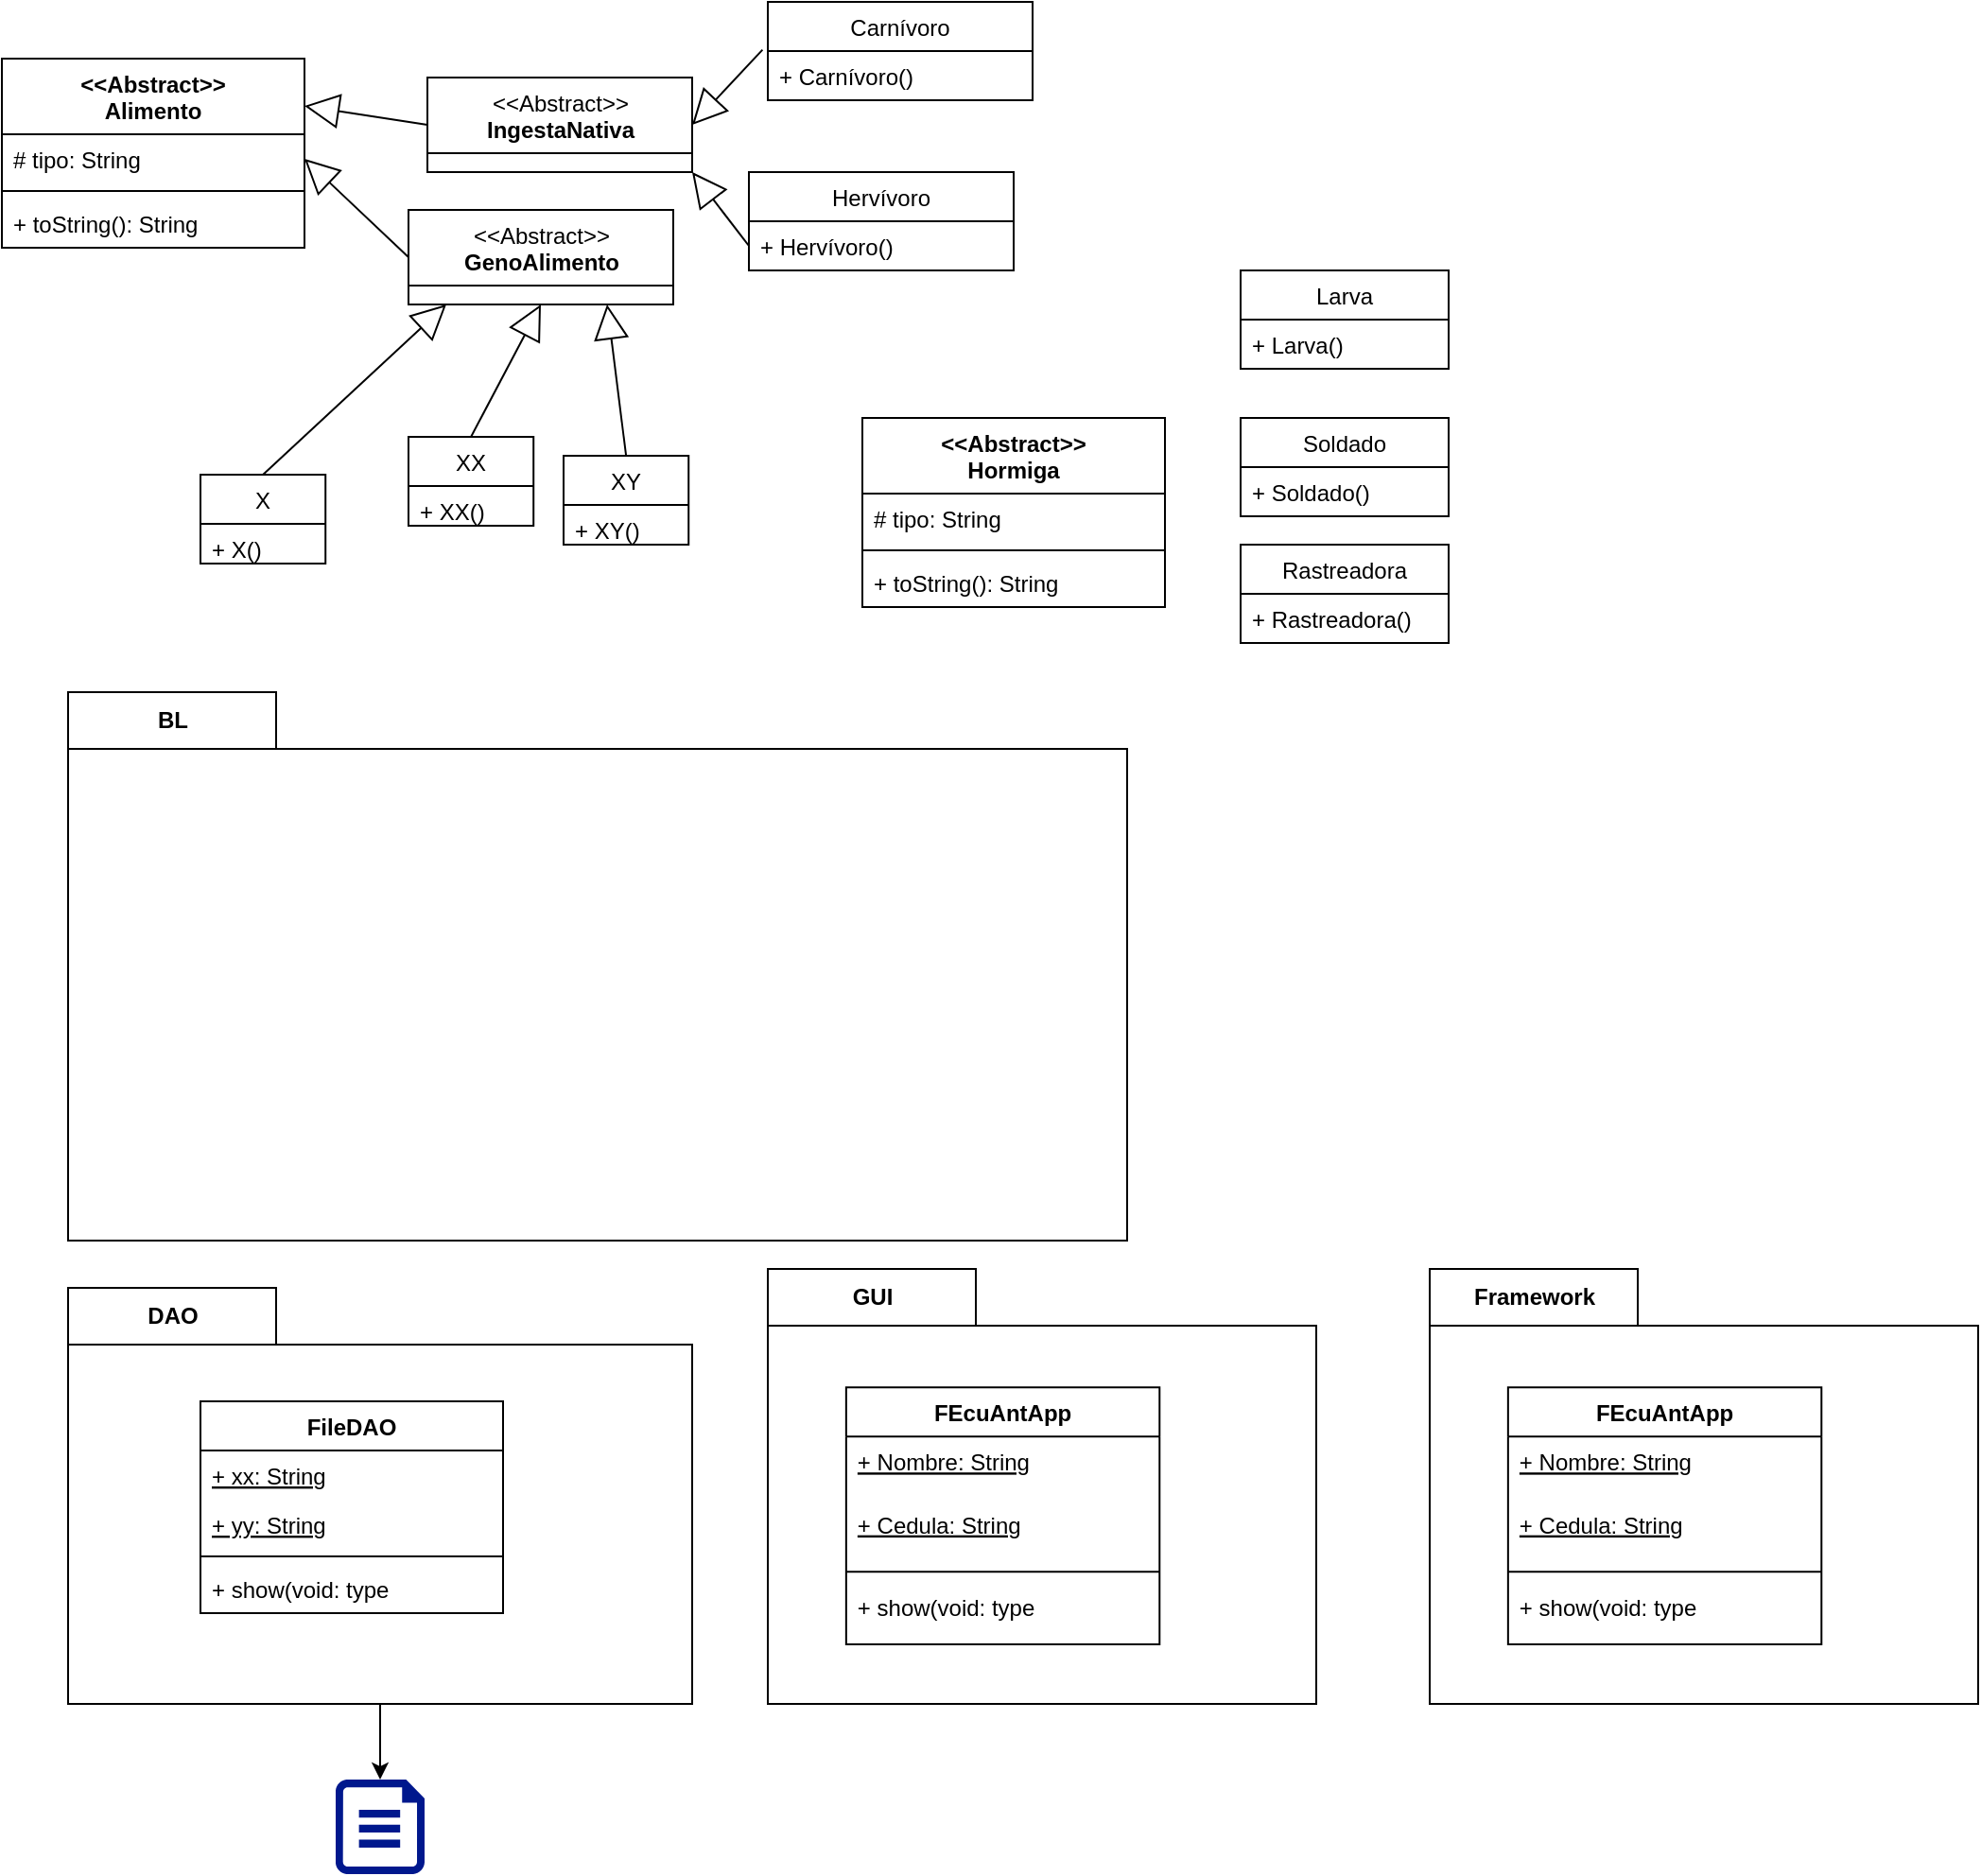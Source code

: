 <mxfile>
    <diagram id="EXOHL5ytrKt4WTGLLRlm" name="Page-1">
        <mxGraphModel dx="1087" dy="623" grid="1" gridSize="10" guides="1" tooltips="1" connect="1" arrows="1" fold="1" page="1" pageScale="1" pageWidth="850" pageHeight="1100" math="0" shadow="0">
            <root>
                <mxCell id="0"/>
                <mxCell id="1" parent="0"/>
                <mxCell id="6" value="BL" style="shape=folder;fontStyle=1;tabWidth=110;tabHeight=30;tabPosition=left;html=1;boundedLbl=1;labelInHeader=1;container=1;collapsible=0;" vertex="1" parent="1">
                    <mxGeometry x="50" y="405" width="560" height="290" as="geometry"/>
                </mxCell>
                <mxCell id="7" value="" style="html=1;strokeColor=none;resizeWidth=1;resizeHeight=1;fillColor=none;part=1;connectable=0;allowArrows=0;deletable=0;" vertex="1" parent="6">
                    <mxGeometry width="560" height="16.111" relative="1" as="geometry">
                        <mxPoint y="10" as="offset"/>
                    </mxGeometry>
                </mxCell>
                <mxCell id="4" value="GUI" style="shape=folder;fontStyle=1;tabWidth=110;tabHeight=30;tabPosition=left;html=1;boundedLbl=1;labelInHeader=1;container=1;collapsible=0;" vertex="1" parent="1">
                    <mxGeometry x="420" y="710" width="290" height="230" as="geometry"/>
                </mxCell>
                <mxCell id="5" value="" style="html=1;strokeColor=none;resizeWidth=1;resizeHeight=1;fillColor=none;part=1;connectable=0;allowArrows=0;deletable=0;" vertex="1" parent="4">
                    <mxGeometry width="290" height="161" relative="1" as="geometry">
                        <mxPoint y="30" as="offset"/>
                    </mxGeometry>
                </mxCell>
                <mxCell id="16" value="FEcuAntApp" style="swimlane;fontStyle=1;align=center;verticalAlign=top;childLayout=stackLayout;horizontal=1;startSize=26;horizontalStack=0;resizeParent=1;resizeParentMax=0;resizeLast=0;collapsible=1;marginBottom=0;" vertex="1" parent="4">
                    <mxGeometry x="41.429" y="62.611" width="165.714" height="135.889" as="geometry"/>
                </mxCell>
                <mxCell id="17" value="+ Nombre: String" style="text;strokeColor=none;fillColor=none;align=left;verticalAlign=top;spacingLeft=4;spacingRight=4;overflow=hidden;rotatable=0;points=[[0,0.5],[1,0.5]];portConstraint=eastwest;fontStyle=4" vertex="1" parent="16">
                    <mxGeometry y="26" width="165.714" height="33.222" as="geometry"/>
                </mxCell>
                <mxCell id="20" value="+ Cedula: String" style="text;strokeColor=none;fillColor=none;align=left;verticalAlign=top;spacingLeft=4;spacingRight=4;overflow=hidden;rotatable=0;points=[[0,0.5],[1,0.5]];portConstraint=eastwest;fontStyle=4" vertex="1" parent="16">
                    <mxGeometry y="59.222" width="165.714" height="33.222" as="geometry"/>
                </mxCell>
                <mxCell id="18" value="" style="line;strokeWidth=1;fillColor=none;align=left;verticalAlign=middle;spacingTop=-1;spacingLeft=3;spacingRight=3;rotatable=0;labelPosition=right;points=[];portConstraint=eastwest;strokeColor=inherit;" vertex="1" parent="16">
                    <mxGeometry y="92.444" width="165.714" height="10.222" as="geometry"/>
                </mxCell>
                <mxCell id="19" value="+ show(void: type" style="text;strokeColor=none;fillColor=none;align=left;verticalAlign=top;spacingLeft=4;spacingRight=4;overflow=hidden;rotatable=0;points=[[0,0.5],[1,0.5]];portConstraint=eastwest;" vertex="1" parent="16">
                    <mxGeometry y="102.667" width="165.714" height="33.222" as="geometry"/>
                </mxCell>
                <mxCell id="11" style="edgeStyle=none;html=1;" edge="1" parent="1" source="8" target="10">
                    <mxGeometry relative="1" as="geometry"/>
                </mxCell>
                <mxCell id="8" value="DAO" style="shape=folder;fontStyle=1;tabWidth=110;tabHeight=30;tabPosition=left;html=1;boundedLbl=1;labelInHeader=1;container=1;collapsible=0;" vertex="1" parent="1">
                    <mxGeometry x="50" y="720" width="330" height="220" as="geometry"/>
                </mxCell>
                <mxCell id="9" value="&lt;span style=&quot;color: rgba(0, 0, 0, 0); font-family: monospace; font-size: 0px; text-align: start;&quot;&gt;%3CmxGraphModel%3E%3Croot%3E%3CmxCell%20id%3D%220%22%2F%3E%3CmxCell%20id%3D%221%22%20parent%3D%220%22%2F%3E%3CmxCell%20id%3D%222%22%20value%3D%22FEcuAntApp%22%20style%3D%22swimlane%3BfontStyle%3D1%3Balign%3Dcenter%3BverticalAlign%3Dtop%3BchildLayout%3DstackLayout%3Bhorizontal%3D1%3BstartSize%3D26%3BhorizontalStack%3D0%3BresizeParent%3D1%3BresizeParentMax%3D0%3BresizeLast%3D0%3Bcollapsible%3D1%3BmarginBottom%3D0%3B%22%20vertex%3D%221%22%20parent%3D%221%22%3E%3CmxGeometry%20x%3D%22100%22%20y%3D%22309%22%20width%3D%22160%22%20height%3D%22112%22%20as%3D%22geometry%22%2F%3E%3C%2FmxCell%3E%3CmxCell%20id%3D%223%22%20value%3D%22%2B%20Nombre%3A%20String%22%20style%3D%22text%3BstrokeColor%3Dnone%3BfillColor%3Dnone%3Balign%3Dleft%3BverticalAlign%3Dtop%3BspacingLeft%3D4%3BspacingRight%3D4%3Boverflow%3Dhidden%3Brotatable%3D0%3Bpoints%3D%5B%5B0%2C0.5%5D%2C%5B1%2C0.5%5D%5D%3BportConstraint%3Deastwest%3BfontStyle%3D4%22%20vertex%3D%221%22%20parent%3D%222%22%3E%3CmxGeometry%20y%3D%2226%22%20width%3D%22160%22%20height%3D%2226%22%20as%3D%22geometry%22%2F%3E%3C%2FmxCell%3E%3CmxCell%20id%3D%224%22%20value%3D%22%2B%20Cedula%3A%20String%22%20style%3D%22text%3BstrokeColor%3Dnone%3BfillColor%3Dnone%3Balign%3Dleft%3BverticalAlign%3Dtop%3BspacingLeft%3D4%3BspacingRight%3D4%3Boverflow%3Dhidden%3Brotatable%3D0%3Bpoints%3D%5B%5B0%2C0.5%5D%2C%5B1%2C0.5%5D%5D%3BportConstraint%3Deastwest%3BfontStyle%3D4%22%20vertex%3D%221%22%20parent%3D%222%22%3E%3CmxGeometry%20y%3D%2252%22%20width%3D%22160%22%20height%3D%2226%22%20as%3D%22geometry%22%2F%3E%3C%2FmxCell%3E%3CmxCell%20id%3D%225%22%20value%3D%22%22%20style%3D%22line%3BstrokeWidth%3D1%3BfillColor%3Dnone%3Balign%3Dleft%3BverticalAlign%3Dmiddle%3BspacingTop%3D-1%3BspacingLeft%3D3%3BspacingRight%3D3%3Brotatable%3D0%3BlabelPosition%3Dright%3Bpoints%3D%5B%5D%3BportConstraint%3Deastwest%3BstrokeColor%3Dinherit%3B%22%20vertex%3D%221%22%20parent%3D%222%22%3E%3CmxGeometry%20y%3D%2278%22%20width%3D%22160%22%20height%3D%228%22%20as%3D%22geometry%22%2F%3E%3C%2FmxCell%3E%3CmxCell%20id%3D%226%22%20value%3D%22%2B%20show(void%3A%20type%22%20style%3D%22text%3BstrokeColor%3Dnone%3BfillColor%3Dnone%3Balign%3Dleft%3BverticalAlign%3Dtop%3BspacingLeft%3D4%3BspacingRight%3D4%3Boverflow%3Dhidden%3Brotatable%3D0%3Bpoints%3D%5B%5B0%2C0.5%5D%2C%5B1%2C0.5%5D%5D%3BportConstraint%3Deastwest%3B%22%20vertex%3D%221%22%20parent%3D%222%22%3E%3CmxGeometry%20y%3D%2286%22%20width%3D%22160%22%20height%3D%2226%22%20as%3D%22geometry%22%2F%3E%3C%2FmxCell%3E%3C%2Froot%3E%3C%2FmxGraphModel%3E&lt;/span&gt;" style="html=1;strokeColor=none;resizeWidth=1;resizeHeight=1;fillColor=none;part=1;connectable=0;allowArrows=0;deletable=0;" vertex="1" parent="8">
                    <mxGeometry width="330.0" height="154" relative="1" as="geometry">
                        <mxPoint y="30" as="offset"/>
                    </mxGeometry>
                </mxCell>
                <mxCell id="26" value="FileDAO" style="swimlane;fontStyle=1;align=center;verticalAlign=top;childLayout=stackLayout;horizontal=1;startSize=26;horizontalStack=0;resizeParent=1;resizeParentMax=0;resizeLast=0;collapsible=1;marginBottom=0;" vertex="1" parent="8">
                    <mxGeometry x="70" y="60" width="160" height="112" as="geometry"/>
                </mxCell>
                <mxCell id="27" value="+ xx: String" style="text;strokeColor=none;fillColor=none;align=left;verticalAlign=top;spacingLeft=4;spacingRight=4;overflow=hidden;rotatable=0;points=[[0,0.5],[1,0.5]];portConstraint=eastwest;fontStyle=4" vertex="1" parent="26">
                    <mxGeometry y="26" width="160" height="26" as="geometry"/>
                </mxCell>
                <mxCell id="28" value="+ yy: String" style="text;strokeColor=none;fillColor=none;align=left;verticalAlign=top;spacingLeft=4;spacingRight=4;overflow=hidden;rotatable=0;points=[[0,0.5],[1,0.5]];portConstraint=eastwest;fontStyle=4" vertex="1" parent="26">
                    <mxGeometry y="52" width="160" height="26" as="geometry"/>
                </mxCell>
                <mxCell id="29" value="" style="line;strokeWidth=1;fillColor=none;align=left;verticalAlign=middle;spacingTop=-1;spacingLeft=3;spacingRight=3;rotatable=0;labelPosition=right;points=[];portConstraint=eastwest;strokeColor=inherit;" vertex="1" parent="26">
                    <mxGeometry y="78" width="160" height="8" as="geometry"/>
                </mxCell>
                <mxCell id="30" value="+ show(void: type" style="text;strokeColor=none;fillColor=none;align=left;verticalAlign=top;spacingLeft=4;spacingRight=4;overflow=hidden;rotatable=0;points=[[0,0.5],[1,0.5]];portConstraint=eastwest;" vertex="1" parent="26">
                    <mxGeometry y="86" width="160" height="26" as="geometry"/>
                </mxCell>
                <mxCell id="10" value="" style="sketch=0;aspect=fixed;pointerEvents=1;shadow=0;dashed=0;html=1;strokeColor=none;labelPosition=center;verticalLabelPosition=bottom;verticalAlign=top;align=center;fillColor=#00188D;shape=mxgraph.azure.file" vertex="1" parent="1">
                    <mxGeometry x="191.5" y="980" width="47" height="50" as="geometry"/>
                </mxCell>
                <mxCell id="48" value="Carnívoro" style="swimlane;fontStyle=0;childLayout=stackLayout;horizontal=1;startSize=26;fillColor=none;horizontalStack=0;resizeParent=1;resizeParentMax=0;resizeLast=0;collapsible=1;marginBottom=0;" vertex="1" parent="1">
                    <mxGeometry x="420" y="40" width="140" height="52" as="geometry"/>
                </mxCell>
                <mxCell id="49" value="+ Carnívoro()" style="text;strokeColor=none;fillColor=none;align=left;verticalAlign=top;spacingLeft=4;spacingRight=4;overflow=hidden;rotatable=0;points=[[0,0.5],[1,0.5]];portConstraint=eastwest;" vertex="1" parent="48">
                    <mxGeometry y="26" width="140" height="26" as="geometry"/>
                </mxCell>
                <mxCell id="52" value="Hervívoro" style="swimlane;fontStyle=0;childLayout=stackLayout;horizontal=1;startSize=26;fillColor=none;horizontalStack=0;resizeParent=1;resizeParentMax=0;resizeLast=0;collapsible=1;marginBottom=0;" vertex="1" parent="1">
                    <mxGeometry x="410" y="130" width="140" height="52" as="geometry"/>
                </mxCell>
                <mxCell id="53" value="+ Hervívoro()" style="text;strokeColor=none;fillColor=none;align=left;verticalAlign=top;spacingLeft=4;spacingRight=4;overflow=hidden;rotatable=0;points=[[0,0.5],[1,0.5]];portConstraint=eastwest;" vertex="1" parent="52">
                    <mxGeometry y="26" width="140" height="26" as="geometry"/>
                </mxCell>
                <mxCell id="63" value="" style="endArrow=block;endSize=16;endFill=0;html=1;exitX=0.5;exitY=0;exitDx=0;exitDy=0;" edge="1" parent="1" source="54">
                    <mxGeometry width="160" relative="1" as="geometry">
                        <mxPoint x="362.5" y="430" as="sourcePoint"/>
                        <mxPoint x="250" y="200" as="targetPoint"/>
                    </mxGeometry>
                </mxCell>
                <mxCell id="66" value="" style="endArrow=block;endSize=16;endFill=0;html=1;exitX=-0.02;exitY=-0.027;exitDx=0;exitDy=0;entryX=1;entryY=0.5;entryDx=0;entryDy=0;exitPerimeter=0;" edge="1" parent="1" source="49" target="39">
                    <mxGeometry width="160" relative="1" as="geometry">
                        <mxPoint x="392.5" y="460" as="sourcePoint"/>
                        <mxPoint x="395" y="400" as="targetPoint"/>
                    </mxGeometry>
                </mxCell>
                <mxCell id="67" value="" style="endArrow=block;endSize=16;endFill=0;html=1;exitX=0;exitY=0.5;exitDx=0;exitDy=0;entryX=1;entryY=1;entryDx=0;entryDy=0;" edge="1" parent="1" source="53" target="39">
                    <mxGeometry width="160" relative="1" as="geometry">
                        <mxPoint x="402.5" y="470" as="sourcePoint"/>
                        <mxPoint x="405" y="410" as="targetPoint"/>
                    </mxGeometry>
                </mxCell>
                <mxCell id="39" value="&amp;lt;&amp;lt;Abstract&amp;gt;&amp;gt;&lt;br&gt;&lt;b&gt;IngestaNativa&lt;/b&gt;" style="swimlane;fontStyle=0;align=center;verticalAlign=top;childLayout=stackLayout;horizontal=1;startSize=40;horizontalStack=0;resizeParent=1;resizeParentMax=0;resizeLast=0;collapsible=0;marginBottom=0;html=1;" vertex="1" parent="1">
                    <mxGeometry x="240" y="80" width="140" height="50" as="geometry"/>
                </mxCell>
                <mxCell id="65" value="" style="endArrow=block;endSize=16;endFill=0;html=1;exitX=0;exitY=0.5;exitDx=0;exitDy=0;entryX=1;entryY=0.25;entryDx=0;entryDy=0;" edge="1" parent="1" source="39" target="32">
                    <mxGeometry width="160" relative="1" as="geometry">
                        <mxPoint x="367.5" y="620" as="sourcePoint"/>
                        <mxPoint x="370" y="560" as="targetPoint"/>
                    </mxGeometry>
                </mxCell>
                <mxCell id="32" value="&lt;&lt;Abstract&gt;&gt;&#10;Alimento" style="swimlane;fontStyle=1;align=center;verticalAlign=top;childLayout=stackLayout;horizontal=1;startSize=40;horizontalStack=0;resizeParent=1;resizeParentMax=0;resizeLast=0;collapsible=1;marginBottom=0;" vertex="1" parent="1">
                    <mxGeometry x="15" y="70" width="160" height="100" as="geometry">
                        <mxRectangle x="70" y="70" width="120" height="40" as="alternateBounds"/>
                    </mxGeometry>
                </mxCell>
                <mxCell id="33" value="# tipo: String" style="text;strokeColor=none;fillColor=none;align=left;verticalAlign=top;spacingLeft=4;spacingRight=4;overflow=hidden;rotatable=0;points=[[0,0.5],[1,0.5]];portConstraint=eastwest;" vertex="1" parent="32">
                    <mxGeometry y="40" width="160" height="26" as="geometry"/>
                </mxCell>
                <mxCell id="34" value="" style="line;strokeWidth=1;fillColor=none;align=left;verticalAlign=middle;spacingTop=-1;spacingLeft=3;spacingRight=3;rotatable=0;labelPosition=right;points=[];portConstraint=eastwest;strokeColor=inherit;" vertex="1" parent="32">
                    <mxGeometry y="66" width="160" height="8" as="geometry"/>
                </mxCell>
                <mxCell id="35" value="+ toString(): String" style="text;strokeColor=none;fillColor=none;align=left;verticalAlign=top;spacingLeft=4;spacingRight=4;overflow=hidden;rotatable=0;points=[[0,0.5],[1,0.5]];portConstraint=eastwest;" vertex="1" parent="32">
                    <mxGeometry y="74" width="160" height="26" as="geometry"/>
                </mxCell>
                <mxCell id="64" value="" style="endArrow=block;endSize=16;endFill=0;html=1;exitX=0;exitY=0.5;exitDx=0;exitDy=0;entryX=1;entryY=0.5;entryDx=0;entryDy=0;" edge="1" parent="1" source="42" target="33">
                    <mxGeometry width="160" relative="1" as="geometry">
                        <mxPoint x="357.5" y="610" as="sourcePoint"/>
                        <mxPoint x="360" y="550" as="targetPoint"/>
                    </mxGeometry>
                </mxCell>
                <mxCell id="42" value="&amp;lt;&amp;lt;Abstract&amp;gt;&amp;gt;&lt;br&gt;&lt;b&gt;GenoAlimento&lt;/b&gt;" style="swimlane;fontStyle=0;align=center;verticalAlign=top;childLayout=stackLayout;horizontal=1;startSize=40;horizontalStack=0;resizeParent=1;resizeParentMax=0;resizeLast=0;collapsible=0;marginBottom=0;html=1;" vertex="1" parent="1">
                    <mxGeometry x="230" y="150" width="140" height="50" as="geometry"/>
                </mxCell>
                <mxCell id="61" value="" style="endArrow=block;endSize=16;endFill=0;html=1;exitX=0.5;exitY=0;exitDx=0;exitDy=0;entryX=0.5;entryY=1;entryDx=0;entryDy=0;" edge="1" parent="1" source="57" target="42">
                    <mxGeometry width="160" relative="1" as="geometry">
                        <mxPoint x="305" y="560" as="sourcePoint"/>
                        <mxPoint x="465" y="560" as="targetPoint"/>
                    </mxGeometry>
                </mxCell>
                <mxCell id="62" value="" style="endArrow=block;endSize=16;endFill=0;html=1;exitX=0.5;exitY=0;exitDx=0;exitDy=0;entryX=0.75;entryY=1;entryDx=0;entryDy=0;" edge="1" parent="1" source="59" target="42">
                    <mxGeometry width="160" relative="1" as="geometry">
                        <mxPoint x="337.5" y="590" as="sourcePoint"/>
                        <mxPoint x="340" y="530" as="targetPoint"/>
                    </mxGeometry>
                </mxCell>
                <mxCell id="59" value="XY" style="swimlane;fontStyle=0;childLayout=stackLayout;horizontal=1;startSize=26;fillColor=none;horizontalStack=0;resizeParent=1;resizeParentMax=0;resizeLast=0;collapsible=1;marginBottom=0;" vertex="1" parent="1">
                    <mxGeometry x="312.004" y="279.999" width="66.111" height="46.944" as="geometry"/>
                </mxCell>
                <mxCell id="60" value="+ XY()" style="text;strokeColor=none;fillColor=none;align=left;verticalAlign=top;spacingLeft=4;spacingRight=4;overflow=hidden;rotatable=0;points=[[0,0.5],[1,0.5]];portConstraint=eastwest;" vertex="1" parent="59">
                    <mxGeometry y="26" width="66.111" height="20.944" as="geometry"/>
                </mxCell>
                <mxCell id="57" value="XX" style="swimlane;fontStyle=0;childLayout=stackLayout;horizontal=1;startSize=26;fillColor=none;horizontalStack=0;resizeParent=1;resizeParentMax=0;resizeLast=0;collapsible=1;marginBottom=0;" vertex="1" parent="1">
                    <mxGeometry x="230" y="269.999" width="66.111" height="46.944" as="geometry"/>
                </mxCell>
                <mxCell id="58" value="+ XX()" style="text;strokeColor=none;fillColor=none;align=left;verticalAlign=top;spacingLeft=4;spacingRight=4;overflow=hidden;rotatable=0;points=[[0,0.5],[1,0.5]];portConstraint=eastwest;" vertex="1" parent="57">
                    <mxGeometry y="26" width="66.111" height="20.944" as="geometry"/>
                </mxCell>
                <mxCell id="54" value="X" style="swimlane;fontStyle=0;childLayout=stackLayout;horizontal=1;startSize=26;fillColor=none;horizontalStack=0;resizeParent=1;resizeParentMax=0;resizeLast=0;collapsible=1;marginBottom=0;" vertex="1" parent="1">
                    <mxGeometry x="120.004" y="289.999" width="66.111" height="46.944" as="geometry"/>
                </mxCell>
                <mxCell id="55" value="+ X()" style="text;strokeColor=none;fillColor=none;align=left;verticalAlign=top;spacingLeft=4;spacingRight=4;overflow=hidden;rotatable=0;points=[[0,0.5],[1,0.5]];portConstraint=eastwest;" vertex="1" parent="54">
                    <mxGeometry y="26" width="66.111" height="20.944" as="geometry"/>
                </mxCell>
                <mxCell id="70" value="&lt;&lt;Abstract&gt;&gt;&#10;Hormiga" style="swimlane;fontStyle=1;align=center;verticalAlign=top;childLayout=stackLayout;horizontal=1;startSize=40;horizontalStack=0;resizeParent=1;resizeParentMax=0;resizeLast=0;collapsible=1;marginBottom=0;" vertex="1" parent="1">
                    <mxGeometry x="470" y="260" width="160" height="100" as="geometry"/>
                </mxCell>
                <mxCell id="71" value="# tipo: String" style="text;strokeColor=none;fillColor=none;align=left;verticalAlign=top;spacingLeft=4;spacingRight=4;overflow=hidden;rotatable=0;points=[[0,0.5],[1,0.5]];portConstraint=eastwest;" vertex="1" parent="70">
                    <mxGeometry y="40" width="160" height="26" as="geometry"/>
                </mxCell>
                <mxCell id="72" value="" style="line;strokeWidth=1;fillColor=none;align=left;verticalAlign=middle;spacingTop=-1;spacingLeft=3;spacingRight=3;rotatable=0;labelPosition=right;points=[];portConstraint=eastwest;strokeColor=inherit;" vertex="1" parent="70">
                    <mxGeometry y="66" width="160" height="8" as="geometry"/>
                </mxCell>
                <mxCell id="73" value="+ toString(): String" style="text;strokeColor=none;fillColor=none;align=left;verticalAlign=top;spacingLeft=4;spacingRight=4;overflow=hidden;rotatable=0;points=[[0,0.5],[1,0.5]];portConstraint=eastwest;" vertex="1" parent="70">
                    <mxGeometry y="74" width="160" height="26" as="geometry"/>
                </mxCell>
                <mxCell id="79" value="Larva" style="swimlane;fontStyle=0;childLayout=stackLayout;horizontal=1;startSize=26;fillColor=none;horizontalStack=0;resizeParent=1;resizeParentMax=0;resizeLast=0;collapsible=1;marginBottom=0;" vertex="1" parent="1">
                    <mxGeometry x="670" y="182" width="110" height="52" as="geometry"/>
                </mxCell>
                <mxCell id="80" value="+ Larva()" style="text;strokeColor=none;fillColor=none;align=left;verticalAlign=top;spacingLeft=4;spacingRight=4;overflow=hidden;rotatable=0;points=[[0,0.5],[1,0.5]];portConstraint=eastwest;" vertex="1" parent="79">
                    <mxGeometry y="26" width="110" height="26" as="geometry"/>
                </mxCell>
                <mxCell id="83" value="Soldado" style="swimlane;fontStyle=0;childLayout=stackLayout;horizontal=1;startSize=26;fillColor=none;horizontalStack=0;resizeParent=1;resizeParentMax=0;resizeLast=0;collapsible=1;marginBottom=0;" vertex="1" parent="1">
                    <mxGeometry x="670" y="260" width="110" height="52" as="geometry"/>
                </mxCell>
                <mxCell id="84" value="+ Soldado()" style="text;strokeColor=none;fillColor=none;align=left;verticalAlign=top;spacingLeft=4;spacingRight=4;overflow=hidden;rotatable=0;points=[[0,0.5],[1,0.5]];portConstraint=eastwest;" vertex="1" parent="83">
                    <mxGeometry y="26" width="110" height="26" as="geometry"/>
                </mxCell>
                <mxCell id="85" value="Rastreadora" style="swimlane;fontStyle=0;childLayout=stackLayout;horizontal=1;startSize=26;fillColor=none;horizontalStack=0;resizeParent=1;resizeParentMax=0;resizeLast=0;collapsible=1;marginBottom=0;" vertex="1" parent="1">
                    <mxGeometry x="670" y="326.94" width="110" height="52" as="geometry"/>
                </mxCell>
                <mxCell id="86" value="+ Rastreadora()" style="text;strokeColor=none;fillColor=none;align=left;verticalAlign=top;spacingLeft=4;spacingRight=4;overflow=hidden;rotatable=0;points=[[0,0.5],[1,0.5]];portConstraint=eastwest;" vertex="1" parent="85">
                    <mxGeometry y="26" width="110" height="26" as="geometry"/>
                </mxCell>
                <mxCell id="89" value="Framework" style="shape=folder;fontStyle=1;tabWidth=110;tabHeight=30;tabPosition=left;html=1;boundedLbl=1;labelInHeader=1;container=1;collapsible=0;" vertex="1" parent="1">
                    <mxGeometry x="770" y="710" width="290" height="230" as="geometry"/>
                </mxCell>
                <mxCell id="90" value="" style="html=1;strokeColor=none;resizeWidth=1;resizeHeight=1;fillColor=none;part=1;connectable=0;allowArrows=0;deletable=0;" vertex="1" parent="89">
                    <mxGeometry width="290" height="161" relative="1" as="geometry">
                        <mxPoint y="30" as="offset"/>
                    </mxGeometry>
                </mxCell>
                <mxCell id="91" value="FEcuAntApp" style="swimlane;fontStyle=1;align=center;verticalAlign=top;childLayout=stackLayout;horizontal=1;startSize=26;horizontalStack=0;resizeParent=1;resizeParentMax=0;resizeLast=0;collapsible=1;marginBottom=0;" vertex="1" parent="89">
                    <mxGeometry x="41.429" y="62.611" width="165.714" height="135.889" as="geometry"/>
                </mxCell>
                <mxCell id="92" value="+ Nombre: String" style="text;strokeColor=none;fillColor=none;align=left;verticalAlign=top;spacingLeft=4;spacingRight=4;overflow=hidden;rotatable=0;points=[[0,0.5],[1,0.5]];portConstraint=eastwest;fontStyle=4" vertex="1" parent="91">
                    <mxGeometry y="26" width="165.714" height="33.222" as="geometry"/>
                </mxCell>
                <mxCell id="93" value="+ Cedula: String" style="text;strokeColor=none;fillColor=none;align=left;verticalAlign=top;spacingLeft=4;spacingRight=4;overflow=hidden;rotatable=0;points=[[0,0.5],[1,0.5]];portConstraint=eastwest;fontStyle=4" vertex="1" parent="91">
                    <mxGeometry y="59.222" width="165.714" height="33.222" as="geometry"/>
                </mxCell>
                <mxCell id="94" value="" style="line;strokeWidth=1;fillColor=none;align=left;verticalAlign=middle;spacingTop=-1;spacingLeft=3;spacingRight=3;rotatable=0;labelPosition=right;points=[];portConstraint=eastwest;strokeColor=inherit;" vertex="1" parent="91">
                    <mxGeometry y="92.444" width="165.714" height="10.222" as="geometry"/>
                </mxCell>
                <mxCell id="95" value="+ show(void: type" style="text;strokeColor=none;fillColor=none;align=left;verticalAlign=top;spacingLeft=4;spacingRight=4;overflow=hidden;rotatable=0;points=[[0,0.5],[1,0.5]];portConstraint=eastwest;" vertex="1" parent="91">
                    <mxGeometry y="102.667" width="165.714" height="33.222" as="geometry"/>
                </mxCell>
            </root>
        </mxGraphModel>
    </diagram>
</mxfile>